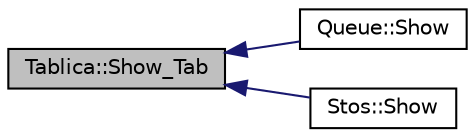 digraph "Tablica::Show_Tab"
{
  edge [fontname="Helvetica",fontsize="10",labelfontname="Helvetica",labelfontsize="10"];
  node [fontname="Helvetica",fontsize="10",shape=record];
  rankdir="LR";
  Node1 [label="Tablica::Show_Tab",height=0.2,width=0.4,color="black", fillcolor="grey75", style="filled" fontcolor="black"];
  Node1 -> Node2 [dir="back",color="midnightblue",fontsize="10",style="solid",fontname="Helvetica"];
  Node2 [label="Queue::Show",height=0.2,width=0.4,color="black", fillcolor="white", style="filled",URL="$class_queue.html#a2f80b1ea8c0af424d0153af7563e1c34"];
  Node1 -> Node3 [dir="back",color="midnightblue",fontsize="10",style="solid",fontname="Helvetica"];
  Node3 [label="Stos::Show",height=0.2,width=0.4,color="black", fillcolor="white", style="filled",URL="$class_stos.html#abfb03d80298013a2792bde2fd89c3863"];
}
